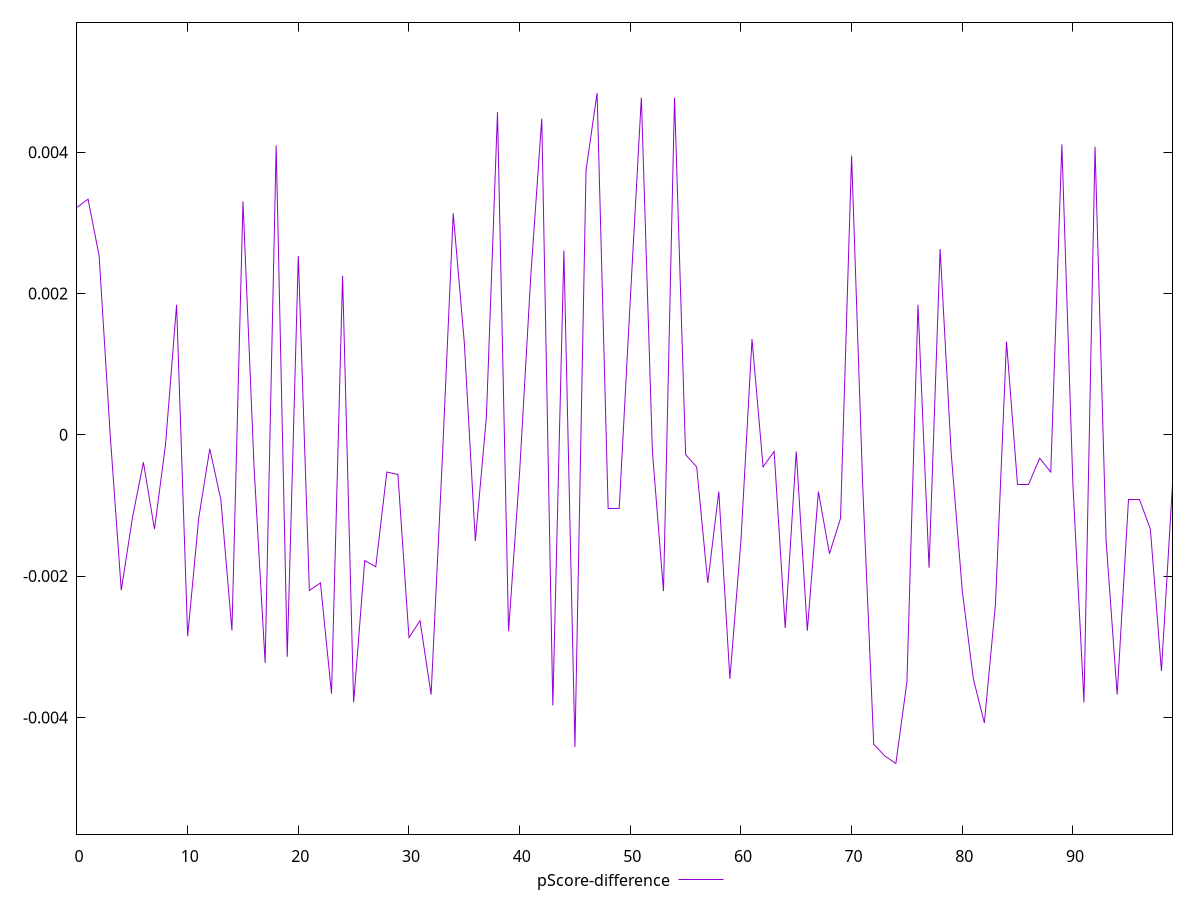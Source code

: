 reset

$pScoreDifference <<EOF
0 0.003218492879378698
1 0.0033348368023215502
2 0.00253080330622496
3 -3.5865703518211944e-8
4 -0.0022013525607686643
5 -0.001183160487339352
6 -0.0003888839121699572
7 -0.0013353420796071713
8 -0.00013942168873302616
9 0.0018396808903870798
10 -0.0028510924889659783
11 -0.001183160487339352
12 -0.00019779514911699714
13 -0.0009187501882677029
14 -0.002771878838953218
15 0.0033013066587436277
16 -0.0004541062101750537
17 -0.003228564078096484
18 0.004095094326263621
19 -0.003142147356369751
20 0.00253080330622496
21 -0.0022035995197118297
22 -0.0020965128396646104
23 -0.003663859554829998
24 0.00224678054126572
25 -0.003788635213870517
26 -0.0017806679358211945
27 -0.001867980582057718
28 -0.0005276124287860728
29 -0.0005620221338358267
30 -0.00287015472384621
31 -0.0026309534147982427
32 -0.003677763994894695
33 -0.0003888839121699572
34 0.003133475231698421
35 0.0013062388848695122
36 -0.0015019326045733195
37 0.00026113178966348863
38 0.004566020827585587
39 -0.0027806396241368183
40 -0.0005276124287860728
41 0.002227623921224617
42 0.004475713563806114
43 -0.003832469266330407
44 0.002608532205871983
45 -0.004419215465162107
46 0.0037405575315611703
47 0.004837839410095968
48 -0.0010445663176162912
49 -0.0010417829901502133
50 0.0019160991461995656
51 0.004770916510083673
52 -0.0002363329906927003
53 -0.002212600456489827
54 0.004770916510083673
55 -0.00028062929316674534
56 -0.0004554833159951116
57 -0.0020965128396646104
58 -0.000804916819314494
59 -0.0034543809901721456
60 -0.0015019326045733195
61 0.0013533575832474498
62 -0.0004541062101750537
63 -0.0002363329906927003
64 -0.0027354335497863282
65 -0.0002363329906927003
66 -0.002773119842727101
67 -0.000804916819314494
68 -0.0016837637050646226
69 -0.001183160487339352
70 0.003951088700818468
71 -0.000702286973820021
72 -0.004379543250685319
73 -0.004546117692208012
74 -0.004652396920300228
75 -0.0034991662312054694
76 0.0018396808903874684
77 -0.0018816751517508612
78 0.0026292554215419737
79 -0.00025913250869510907
80 -0.0022035995197118297
81 -0.0034543809901721456
82 -0.004079846169075021
83 -0.002400361757360997
84 0.0013180860890624289
85 -0.000702286973820021
86 -0.000702286973820021
87 -0.0003312735298882652
88 -0.0005276124287860728
89 0.00410947639539383
90 -0.000702286973820021
91 -0.003788635213870517
92 0.004075845710716952
93 -0.0015019326045733195
94 -0.003677763994894695
95 -0.0009187501882677029
96 -0.0009187501882677029
97 -0.0013353420796071713
98 -0.0033417942241397627
99 -0.000702286973820021
EOF

set key outside below
set xrange [0:99]
set yrange [-0.005652396920300228:0.005837839410095968]
set trange [-0.005652396920300228:0.005837839410095968]
set terminal svg size 640, 500 enhanced background rgb 'white'
set output "reports/report_00027_2021-02-24T12-40-31.850Z/max-potential-fid/samples/agenda/pScore-difference/values.svg"

plot $pScoreDifference title "pScore-difference" with line

reset
